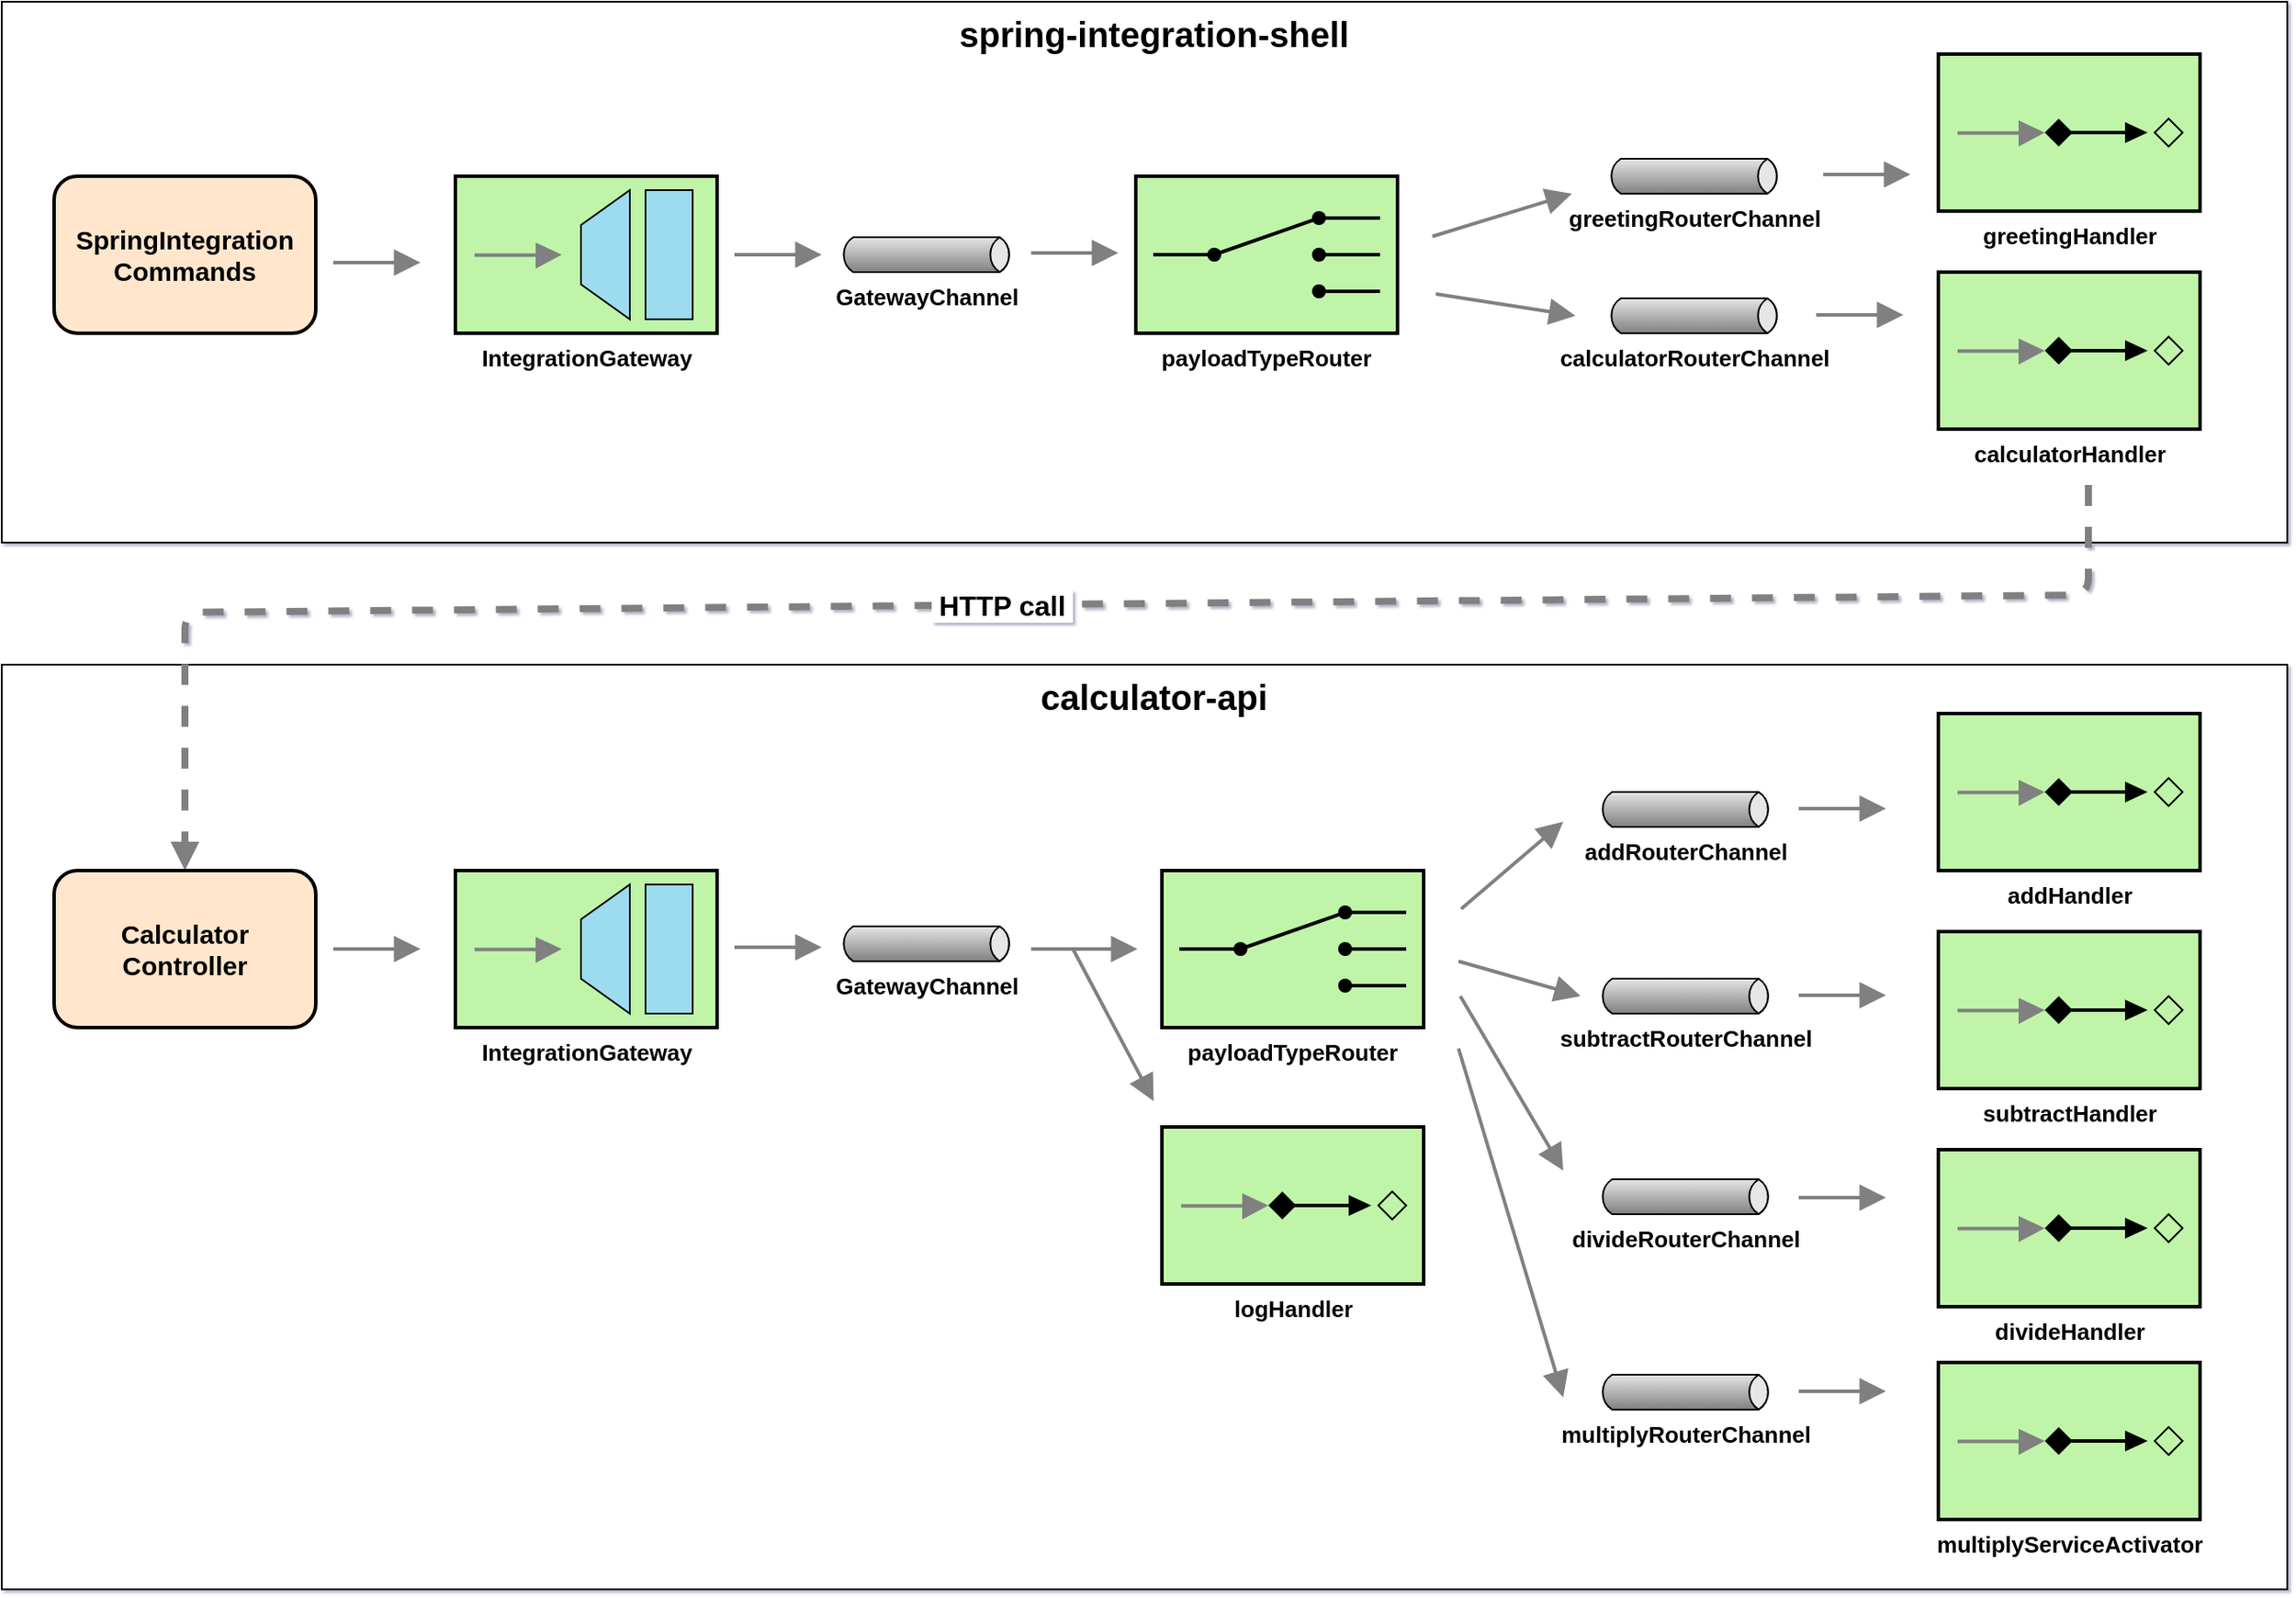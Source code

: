 <mxfile version="11.1.1" type="device"><diagram name="Page-1" id="74b105a0-9070-1c63-61bc-23e55f88626e"><mxGraphModel dx="1123" dy="756" grid="1" gridSize="10" guides="1" tooltips="1" connect="1" arrows="1" fold="1" page="1" pageScale="1.5" pageWidth="1169" pageHeight="826" background="none" math="0" shadow="1"><root><mxCell id="0" style=";html=1;"/><mxCell id="1" style=";html=1;" parent="0"/><mxCell id="7L7mE8JwtHBxitMqgKQQ-61" value="&lt;font size=&quot;1&quot;&gt;&lt;b style=&quot;font-size: 20px&quot;&gt;&amp;nbsp; calculator-api&lt;/b&gt;&lt;/font&gt;" style="rounded=0;whiteSpace=wrap;html=1;fontSize=13;align=center;verticalAlign=top;" parent="1" vertex="1"><mxGeometry x="30" y="410" width="1310" height="530" as="geometry"/></mxCell><mxCell id="7L7mE8JwtHBxitMqgKQQ-27" value="&lt;font style=&quot;font-size: 20px&quot;&gt;&amp;nbsp; spring-integration-shell&lt;/font&gt;" style="rounded=0;whiteSpace=wrap;html=1;fontSize=16;align=center;horizontal=1;verticalAlign=top;fontStyle=1;" parent="1" vertex="1"><mxGeometry x="30" y="30" width="1310" height="310" as="geometry"/></mxCell><mxCell id="7L7mE8JwtHBxitMqgKQQ-1" value="&lt;font size=&quot;1&quot;&gt;&lt;b style=&quot;font-size: 13px&quot;&gt;IntegrationGateway&lt;/b&gt;&lt;/font&gt;" style="fillColor=#c0f5a9;dashed=0;outlineConnect=0;strokeWidth=2;strokeColor=#000000;html=1;align=center;fontSize=8;verticalLabelPosition=bottom;verticalAlign=top;shape=mxgraph.eip.messaging_gateway;" parent="1" vertex="1"><mxGeometry x="290" y="130" width="150" height="90" as="geometry"/></mxCell><mxCell id="7L7mE8JwtHBxitMqgKQQ-2" value="payloadTypeRouter" style="strokeWidth=2;outlineConnect=0;dashed=0;align=center;fontSize=13;fillColor=#c0f5a9;verticalLabelPosition=bottom;verticalAlign=top;strokeColor=#000000;shape=mxgraph.eip.content_based_router;fontStyle=1" parent="1" vertex="1"><mxGeometry x="680" y="130" width="150" height="90" as="geometry"/></mxCell><mxCell id="7L7mE8JwtHBxitMqgKQQ-8" value="&lt;font size=&quot;1&quot;&gt;&lt;b style=&quot;font-size: 13px&quot;&gt;GatewayChannel&lt;/b&gt;&lt;/font&gt;" style="strokeWidth=1;outlineConnect=0;strokeColor=#000000;dashed=0;align=center;html=1;fontSize=8;shape=mxgraph.eip.messageChannel;verticalLabelPosition=bottom;labelBackgroundColor=#ffffff;verticalAlign=top;" parent="1" vertex="1"><mxGeometry x="510" y="165" width="100" height="20" as="geometry"/></mxCell><mxCell id="7L7mE8JwtHBxitMqgKQQ-9" value="calculatorRouterChannel" style="strokeWidth=1;outlineConnect=0;strokeColor=#000000;dashed=0;align=center;html=1;fontSize=13;shape=mxgraph.eip.messageChannel;verticalLabelPosition=bottom;labelBackgroundColor=#ffffff;verticalAlign=top;fontStyle=1" parent="1" vertex="1"><mxGeometry x="950" y="200" width="100" height="20" as="geometry"/></mxCell><mxCell id="7L7mE8JwtHBxitMqgKQQ-10" value="greetingRouterChannel" style="strokeWidth=1;outlineConnect=0;strokeColor=#000000;dashed=0;align=center;html=1;fontSize=13;shape=mxgraph.eip.messageChannel;verticalLabelPosition=bottom;labelBackgroundColor=#ffffff;verticalAlign=top;fontStyle=1" parent="1" vertex="1"><mxGeometry x="950" y="120" width="100" height="20" as="geometry"/></mxCell><mxCell id="7L7mE8JwtHBxitMqgKQQ-11" value="calculatorHandler" style="fillColor=#c0f5a9;dashed=0;outlineConnect=0;strokeWidth=2;strokeColor=#000000;html=1;align=center;fontSize=13;verticalLabelPosition=bottom;verticalAlign=top;shape=mxgraph.eip.service_activator;fontStyle=1" parent="1" vertex="1"><mxGeometry x="1140" y="185" width="150" height="90" as="geometry"/></mxCell><mxCell id="7L7mE8JwtHBxitMqgKQQ-12" value="greetingHandler" style="fillColor=#c0f5a9;dashed=0;outlineConnect=0;strokeWidth=2;strokeColor=#000000;html=1;align=center;fontSize=13;verticalLabelPosition=bottom;verticalAlign=top;shape=mxgraph.eip.service_activator;fontStyle=1" parent="1" vertex="1"><mxGeometry x="1140" y="60" width="150" height="90" as="geometry"/></mxCell><mxCell id="7L7mE8JwtHBxitMqgKQQ-17" value="" style="edgeStyle=none;html=1;strokeColor=#808080;endArrow=block;endSize=10;dashed=0;verticalAlign=bottom;strokeWidth=2;fontSize=13;" parent="1" edge="1"><mxGeometry width="160" relative="1" as="geometry"><mxPoint x="450" y="175" as="sourcePoint"/><mxPoint x="500" y="175" as="targetPoint"/></mxGeometry></mxCell><mxCell id="7L7mE8JwtHBxitMqgKQQ-18" value="" style="edgeStyle=none;html=1;strokeColor=#808080;endArrow=block;endSize=10;dashed=0;verticalAlign=bottom;strokeWidth=2;fontSize=13;" parent="1" edge="1"><mxGeometry width="160" relative="1" as="geometry"><mxPoint x="620" y="174" as="sourcePoint"/><mxPoint x="670" y="174" as="targetPoint"/></mxGeometry></mxCell><mxCell id="7L7mE8JwtHBxitMqgKQQ-19" value="" style="edgeStyle=none;html=1;strokeColor=#808080;endArrow=block;endSize=10;dashed=0;verticalAlign=bottom;strokeWidth=2;fontSize=13;" parent="1" edge="1"><mxGeometry width="160" relative="1" as="geometry"><mxPoint x="850" y="164.5" as="sourcePoint"/><mxPoint x="930" y="140" as="targetPoint"/></mxGeometry></mxCell><mxCell id="7L7mE8JwtHBxitMqgKQQ-20" value="" style="edgeStyle=none;html=1;strokeColor=#808080;endArrow=block;endSize=10;dashed=0;verticalAlign=bottom;strokeWidth=2;fontSize=13;" parent="1" edge="1"><mxGeometry width="160" relative="1" as="geometry"><mxPoint x="852" y="197.5" as="sourcePoint"/><mxPoint x="932" y="210" as="targetPoint"/></mxGeometry></mxCell><mxCell id="7L7mE8JwtHBxitMqgKQQ-21" value="" style="edgeStyle=none;html=1;strokeColor=#808080;endArrow=block;endSize=10;dashed=0;verticalAlign=bottom;strokeWidth=2;fontSize=13;" parent="1" edge="1"><mxGeometry width="160" relative="1" as="geometry"><mxPoint x="1070" y="209.5" as="sourcePoint"/><mxPoint x="1120" y="209.5" as="targetPoint"/></mxGeometry></mxCell><mxCell id="7L7mE8JwtHBxitMqgKQQ-22" value="" style="edgeStyle=none;html=1;strokeColor=#808080;endArrow=block;endSize=10;dashed=0;verticalAlign=bottom;strokeWidth=2;fontSize=13;" parent="1" edge="1"><mxGeometry width="160" relative="1" as="geometry"><mxPoint x="1074" y="129" as="sourcePoint"/><mxPoint x="1124" y="129" as="targetPoint"/></mxGeometry></mxCell><mxCell id="7L7mE8JwtHBxitMqgKQQ-25" value="" style="edgeStyle=none;html=1;strokeColor=#808080;endArrow=block;dashed=1;verticalAlign=bottom;strokeWidth=4;fontSize=13;entryX=0.5;entryY=0;entryDx=0;entryDy=0;startArrow=none;startFill=0;" parent="1" target="7L7mE8JwtHBxitMqgKQQ-32" edge="1"><mxGeometry width="160" relative="1" as="geometry"><mxPoint x="1226" y="307" as="sourcePoint"/><mxPoint x="140" y="490" as="targetPoint"/><Array as="points"><mxPoint x="1226" y="370"/><mxPoint x="135" y="380"/></Array></mxGeometry></mxCell><mxCell id="7L7mE8JwtHBxitMqgKQQ-26" value="&lt;br&gt;" style="text;html=1;resizable=0;points=[];align=center;verticalAlign=middle;labelBackgroundColor=#ffffff;fontSize=13;" parent="7L7mE8JwtHBxitMqgKQQ-25" vertex="1" connectable="0"><mxGeometry x="-0.367" y="-3" relative="1" as="geometry"><mxPoint x="-75" y="125" as="offset"/></mxGeometry></mxCell><mxCell id="7L7mE8JwtHBxitMqgKQQ-84" value="&lt;b&gt;&amp;nbsp;HTTP call&amp;nbsp;&lt;/b&gt;" style="text;html=1;resizable=0;points=[];align=center;verticalAlign=middle;labelBackgroundColor=#ffffff;fontSize=16;" parent="7L7mE8JwtHBxitMqgKQQ-25" vertex="1" connectable="0"><mxGeometry x="0.055" relative="1" as="geometry"><mxPoint x="1" as="offset"/></mxGeometry></mxCell><mxCell id="7L7mE8JwtHBxitMqgKQQ-30" value="&lt;span style=&quot;font-size: 15px&quot;&gt;&lt;b&gt;SpringIntegration&lt;br&gt;Commands&lt;/b&gt;&lt;/span&gt;" style="rounded=1;whiteSpace=wrap;html=1;fontSize=13;fillColor=#ffe6cc;strokeColor=#000000;strokeWidth=2;" parent="1" vertex="1"><mxGeometry x="60" y="130" width="150" height="90" as="geometry"/></mxCell><mxCell id="7L7mE8JwtHBxitMqgKQQ-31" value="" style="edgeStyle=none;html=1;strokeColor=#808080;endArrow=block;endSize=10;dashed=0;verticalAlign=bottom;strokeWidth=2;fontSize=13;" parent="1" edge="1"><mxGeometry width="160" relative="1" as="geometry"><mxPoint x="220" y="179.5" as="sourcePoint"/><mxPoint x="270" y="179.5" as="targetPoint"/></mxGeometry></mxCell><mxCell id="7L7mE8JwtHBxitMqgKQQ-32" value="&lt;span style=&quot;font-size: 15px&quot;&gt;&lt;b&gt;Calculator&lt;br&gt;Controller&lt;/b&gt;&lt;/span&gt;" style="rounded=1;whiteSpace=wrap;html=1;fontSize=13;fillColor=#ffe6cc;strokeColor=#000000;strokeWidth=2;" parent="1" vertex="1"><mxGeometry x="60" y="528" width="150" height="90" as="geometry"/></mxCell><mxCell id="7L7mE8JwtHBxitMqgKQQ-33" value="&lt;font size=&quot;1&quot;&gt;&lt;b style=&quot;font-size: 13px&quot;&gt;IntegrationGateway&lt;/b&gt;&lt;/font&gt;" style="fillColor=#c0f5a9;dashed=0;outlineConnect=0;strokeWidth=2;strokeColor=#000000;html=1;align=center;fontSize=8;verticalLabelPosition=bottom;verticalAlign=top;shape=mxgraph.eip.messaging_gateway;" parent="1" vertex="1"><mxGeometry x="290" y="528" width="150" height="90" as="geometry"/></mxCell><mxCell id="7L7mE8JwtHBxitMqgKQQ-34" value="payloadTypeRouter" style="strokeWidth=2;outlineConnect=0;dashed=0;align=center;fontSize=13;fillColor=#c0f5a9;verticalLabelPosition=bottom;verticalAlign=top;strokeColor=#000000;shape=mxgraph.eip.content_based_router;fontStyle=1" parent="1" vertex="1"><mxGeometry x="695" y="528" width="150" height="90" as="geometry"/></mxCell><mxCell id="7L7mE8JwtHBxitMqgKQQ-35" value="&lt;font size=&quot;1&quot;&gt;&lt;b style=&quot;font-size: 13px&quot;&gt;GatewayChannel&lt;/b&gt;&lt;/font&gt;" style="strokeWidth=1;outlineConnect=0;strokeColor=#000000;dashed=0;align=center;html=1;fontSize=8;shape=mxgraph.eip.messageChannel;verticalLabelPosition=bottom;labelBackgroundColor=#ffffff;verticalAlign=top;" parent="1" vertex="1"><mxGeometry x="510" y="560" width="100" height="20" as="geometry"/></mxCell><mxCell id="7L7mE8JwtHBxitMqgKQQ-36" value="addRouterChannel" style="strokeWidth=1;outlineConnect=0;strokeColor=#000000;dashed=0;align=center;html=1;fontSize=13;shape=mxgraph.eip.messageChannel;verticalLabelPosition=bottom;labelBackgroundColor=#ffffff;verticalAlign=top;fontStyle=1" parent="1" vertex="1"><mxGeometry x="945" y="483" width="100" height="20" as="geometry"/></mxCell><mxCell id="7L7mE8JwtHBxitMqgKQQ-37" value="subtractRouterChannel" style="strokeWidth=1;outlineConnect=0;strokeColor=#000000;dashed=0;align=center;html=1;fontSize=13;shape=mxgraph.eip.messageChannel;verticalLabelPosition=bottom;labelBackgroundColor=#ffffff;verticalAlign=top;fontStyle=1" parent="1" vertex="1"><mxGeometry x="945" y="590" width="100" height="20" as="geometry"/></mxCell><mxCell id="7L7mE8JwtHBxitMqgKQQ-38" value="divideRouterChannel" style="strokeWidth=1;outlineConnect=0;strokeColor=#000000;dashed=0;align=center;html=1;fontSize=13;shape=mxgraph.eip.messageChannel;verticalLabelPosition=bottom;labelBackgroundColor=#ffffff;verticalAlign=top;fontStyle=1" parent="1" vertex="1"><mxGeometry x="945" y="705" width="100" height="20" as="geometry"/></mxCell><mxCell id="7L7mE8JwtHBxitMqgKQQ-39" value="multiplyRouterChannel" style="strokeWidth=1;outlineConnect=0;strokeColor=#000000;dashed=0;align=center;html=1;fontSize=13;shape=mxgraph.eip.messageChannel;verticalLabelPosition=bottom;labelBackgroundColor=#ffffff;verticalAlign=top;fontStyle=1" parent="1" vertex="1"><mxGeometry x="945" y="817" width="100" height="20" as="geometry"/></mxCell><mxCell id="7L7mE8JwtHBxitMqgKQQ-42" value="addHandler" style="fillColor=#c0f5a9;dashed=0;outlineConnect=0;strokeWidth=2;strokeColor=#000000;html=1;align=center;fontSize=13;verticalLabelPosition=bottom;verticalAlign=top;shape=mxgraph.eip.service_activator;fontStyle=1" parent="1" vertex="1"><mxGeometry x="1140" y="438" width="150" height="90" as="geometry"/></mxCell><mxCell id="7L7mE8JwtHBxitMqgKQQ-43" value="subtractHandler" style="fillColor=#c0f5a9;dashed=0;outlineConnect=0;strokeWidth=2;strokeColor=#000000;html=1;align=center;fontSize=13;verticalLabelPosition=bottom;verticalAlign=top;shape=mxgraph.eip.service_activator;fontStyle=1" parent="1" vertex="1"><mxGeometry x="1140" y="563" width="150" height="90" as="geometry"/></mxCell><mxCell id="7L7mE8JwtHBxitMqgKQQ-44" value="divideHandler" style="fillColor=#c0f5a9;dashed=0;outlineConnect=0;strokeWidth=2;strokeColor=#000000;html=1;align=center;fontSize=13;verticalLabelPosition=bottom;verticalAlign=top;shape=mxgraph.eip.service_activator;fontStyle=1" parent="1" vertex="1"><mxGeometry x="1140" y="688" width="150" height="90" as="geometry"/></mxCell><mxCell id="7L7mE8JwtHBxitMqgKQQ-45" value="multiplyServiceActivator" style="fillColor=#c0f5a9;dashed=0;outlineConnect=0;strokeWidth=2;strokeColor=#000000;html=1;align=center;fontSize=13;verticalLabelPosition=bottom;verticalAlign=top;shape=mxgraph.eip.service_activator;fontStyle=1" parent="1" vertex="1"><mxGeometry x="1140" y="810" width="150" height="90" as="geometry"/></mxCell><mxCell id="7L7mE8JwtHBxitMqgKQQ-50" value="" style="edgeStyle=none;html=1;strokeColor=#808080;endArrow=block;endSize=10;dashed=0;verticalAlign=bottom;strokeWidth=2;fontSize=13;" parent="1" edge="1"><mxGeometry width="160" relative="1" as="geometry"><mxPoint x="220" y="573" as="sourcePoint"/><mxPoint x="270" y="573" as="targetPoint"/></mxGeometry></mxCell><mxCell id="7L7mE8JwtHBxitMqgKQQ-51" value="" style="edgeStyle=none;html=1;strokeColor=#808080;endArrow=block;endSize=10;dashed=0;verticalAlign=bottom;strokeWidth=2;fontSize=13;" parent="1" edge="1"><mxGeometry width="160" relative="1" as="geometry"><mxPoint x="450" y="572" as="sourcePoint"/><mxPoint x="500" y="572" as="targetPoint"/></mxGeometry></mxCell><mxCell id="7L7mE8JwtHBxitMqgKQQ-52" value="" style="edgeStyle=none;html=1;strokeColor=#808080;endArrow=block;endSize=10;dashed=0;verticalAlign=bottom;strokeWidth=2;fontSize=13;" parent="1" edge="1"><mxGeometry width="160" relative="1" as="geometry"><mxPoint x="620" y="573" as="sourcePoint"/><mxPoint x="681" y="573" as="targetPoint"/></mxGeometry></mxCell><mxCell id="7L7mE8JwtHBxitMqgKQQ-53" value="" style="edgeStyle=none;html=1;strokeColor=#808080;endArrow=block;endSize=10;dashed=0;verticalAlign=bottom;strokeWidth=2;fontSize=13;" parent="1" edge="1"><mxGeometry width="160" relative="1" as="geometry"><mxPoint x="1060" y="492.5" as="sourcePoint"/><mxPoint x="1110" y="492.5" as="targetPoint"/></mxGeometry></mxCell><mxCell id="7L7mE8JwtHBxitMqgKQQ-54" value="" style="edgeStyle=none;html=1;strokeColor=#808080;endArrow=block;endSize=10;dashed=0;verticalAlign=bottom;strokeWidth=2;fontSize=13;" parent="1" edge="1"><mxGeometry width="160" relative="1" as="geometry"><mxPoint x="1060" y="599.5" as="sourcePoint"/><mxPoint x="1110" y="599.5" as="targetPoint"/></mxGeometry></mxCell><mxCell id="7L7mE8JwtHBxitMqgKQQ-55" value="" style="edgeStyle=none;html=1;strokeColor=#808080;endArrow=block;endSize=10;dashed=0;verticalAlign=bottom;strokeWidth=2;fontSize=13;" parent="1" edge="1"><mxGeometry width="160" relative="1" as="geometry"><mxPoint x="1060" y="715.5" as="sourcePoint"/><mxPoint x="1110" y="715.5" as="targetPoint"/></mxGeometry></mxCell><mxCell id="7L7mE8JwtHBxitMqgKQQ-56" value="" style="edgeStyle=none;html=1;strokeColor=#808080;endArrow=block;endSize=10;dashed=0;verticalAlign=bottom;strokeWidth=2;fontSize=13;" parent="1" edge="1"><mxGeometry width="160" relative="1" as="geometry"><mxPoint x="1060" y="826.5" as="sourcePoint"/><mxPoint x="1110" y="826.5" as="targetPoint"/></mxGeometry></mxCell><mxCell id="7L7mE8JwtHBxitMqgKQQ-57" value="" style="edgeStyle=none;html=1;strokeColor=#808080;endArrow=block;endSize=10;dashed=0;verticalAlign=bottom;strokeWidth=2;fontSize=13;" parent="1" edge="1"><mxGeometry width="160" relative="1" as="geometry"><mxPoint x="866.5" y="550.0" as="sourcePoint"/><mxPoint x="925" y="500" as="targetPoint"/></mxGeometry></mxCell><mxCell id="7L7mE8JwtHBxitMqgKQQ-58" value="" style="edgeStyle=none;html=1;strokeColor=#808080;endArrow=block;endSize=10;dashed=0;verticalAlign=bottom;strokeWidth=2;fontSize=13;" parent="1" edge="1"><mxGeometry width="160" relative="1" as="geometry"><mxPoint x="865" y="580" as="sourcePoint"/><mxPoint x="935" y="600" as="targetPoint"/></mxGeometry></mxCell><mxCell id="7L7mE8JwtHBxitMqgKQQ-59" value="" style="edgeStyle=none;html=1;strokeColor=#808080;endArrow=block;endSize=10;dashed=0;verticalAlign=bottom;strokeWidth=2;fontSize=13;" parent="1" edge="1"><mxGeometry width="160" relative="1" as="geometry"><mxPoint x="866" y="600" as="sourcePoint"/><mxPoint x="925" y="700" as="targetPoint"/></mxGeometry></mxCell><mxCell id="7L7mE8JwtHBxitMqgKQQ-60" value="" style="edgeStyle=none;html=1;strokeColor=#808080;endArrow=block;endSize=10;dashed=0;verticalAlign=bottom;strokeWidth=2;fontSize=13;" parent="1" edge="1"><mxGeometry width="160" relative="1" as="geometry"><mxPoint x="865" y="630" as="sourcePoint"/><mxPoint x="925" y="830" as="targetPoint"/></mxGeometry></mxCell><mxCell id="7L7mE8JwtHBxitMqgKQQ-81" value="logHandler" style="fillColor=#c0f5a9;dashed=0;outlineConnect=0;strokeWidth=2;strokeColor=#000000;html=1;align=center;fontSize=13;verticalLabelPosition=bottom;verticalAlign=top;shape=mxgraph.eip.service_activator;fontStyle=1" parent="1" vertex="1"><mxGeometry x="695" y="675" width="150" height="90" as="geometry"/></mxCell><mxCell id="7L7mE8JwtHBxitMqgKQQ-82" value="" style="edgeStyle=none;html=1;strokeColor=#808080;endArrow=block;endSize=10;dashed=0;verticalAlign=bottom;strokeWidth=2;fontSize=16;entryX=0.504;entryY=0.472;entryDx=0;entryDy=0;entryPerimeter=0;" parent="1" target="7L7mE8JwtHBxitMqgKQQ-61" edge="1"><mxGeometry width="160" relative="1" as="geometry"><mxPoint x="644" y="573" as="sourcePoint"/><mxPoint x="710" y="690" as="targetPoint"/></mxGeometry></mxCell></root></mxGraphModel></diagram></mxfile>